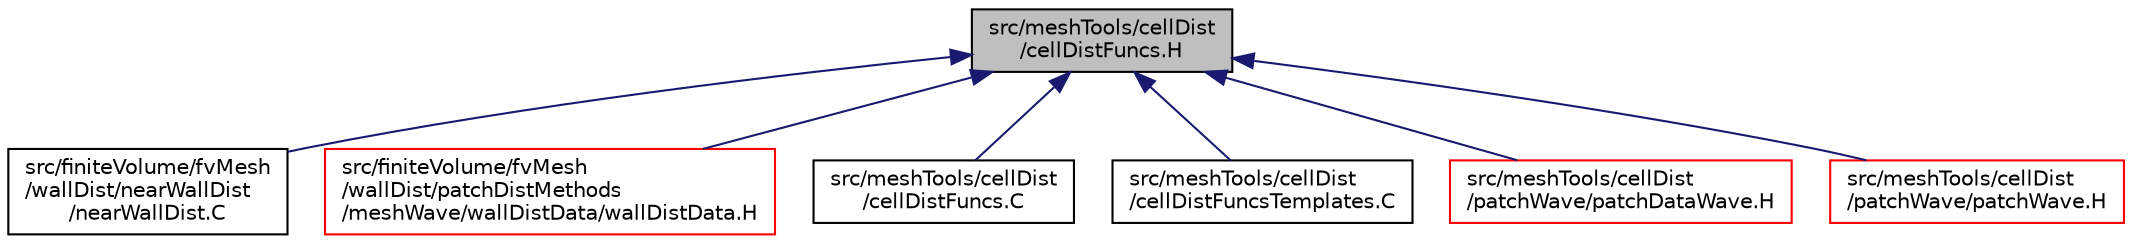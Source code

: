 digraph "src/meshTools/cellDist/cellDistFuncs.H"
{
  bgcolor="transparent";
  edge [fontname="Helvetica",fontsize="10",labelfontname="Helvetica",labelfontsize="10"];
  node [fontname="Helvetica",fontsize="10",shape=record];
  Node166 [label="src/meshTools/cellDist\l/cellDistFuncs.H",height=0.2,width=0.4,color="black", fillcolor="grey75", style="filled", fontcolor="black"];
  Node166 -> Node167 [dir="back",color="midnightblue",fontsize="10",style="solid",fontname="Helvetica"];
  Node167 [label="src/finiteVolume/fvMesh\l/wallDist/nearWallDist\l/nearWallDist.C",height=0.2,width=0.4,color="black",URL="$a03890.html"];
  Node166 -> Node168 [dir="back",color="midnightblue",fontsize="10",style="solid",fontname="Helvetica"];
  Node168 [label="src/finiteVolume/fvMesh\l/wallDist/patchDistMethods\l/meshWave/wallDistData/wallDistData.H",height=0.2,width=0.4,color="red",URL="$a03917.html"];
  Node166 -> Node171 [dir="back",color="midnightblue",fontsize="10",style="solid",fontname="Helvetica"];
  Node171 [label="src/meshTools/cellDist\l/cellDistFuncs.C",height=0.2,width=0.4,color="black",URL="$a08114.html"];
  Node166 -> Node172 [dir="back",color="midnightblue",fontsize="10",style="solid",fontname="Helvetica"];
  Node172 [label="src/meshTools/cellDist\l/cellDistFuncsTemplates.C",height=0.2,width=0.4,color="black",URL="$a08120.html"];
  Node166 -> Node173 [dir="back",color="midnightblue",fontsize="10",style="solid",fontname="Helvetica"];
  Node173 [label="src/meshTools/cellDist\l/patchWave/patchDataWave.H",height=0.2,width=0.4,color="red",URL="$a08126.html"];
  Node166 -> Node176 [dir="back",color="midnightblue",fontsize="10",style="solid",fontname="Helvetica"];
  Node176 [label="src/meshTools/cellDist\l/patchWave/patchWave.H",height=0.2,width=0.4,color="red",URL="$a08132.html"];
}
